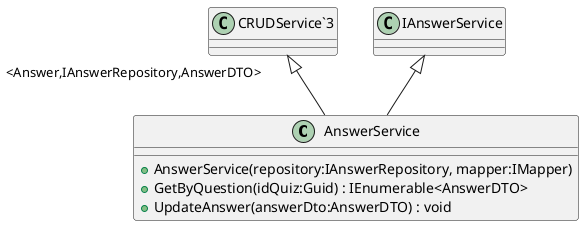@startuml
class AnswerService {
    + AnswerService(repository:IAnswerRepository, mapper:IMapper)
    + GetByQuestion(idQuiz:Guid) : IEnumerable<AnswerDTO>
    + UpdateAnswer(answerDto:AnswerDTO) : void
}
"CRUDService`3" "<Answer,IAnswerRepository,AnswerDTO>" <|-- AnswerService
IAnswerService <|-- AnswerService
@enduml
